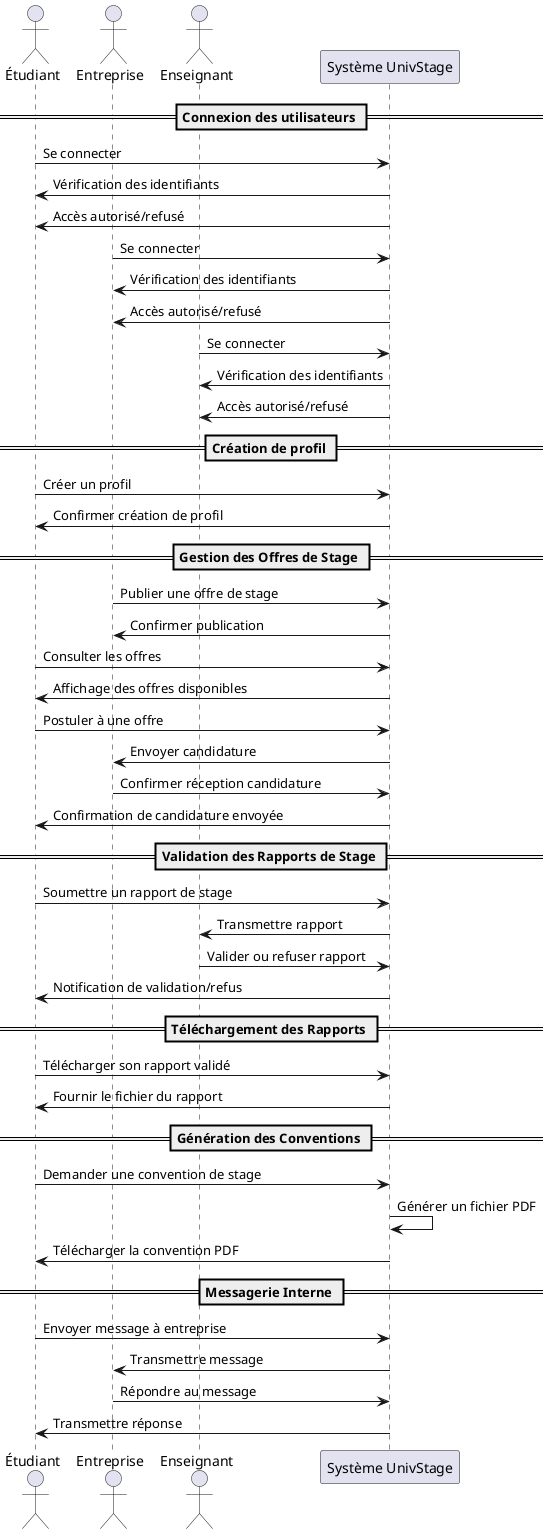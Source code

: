 @startuml
actor "Étudiant" as etudiant
actor "Entreprise" as entreprise
actor "Enseignant" as enseignant
participant "Système UnivStage" as systeme

== Connexion des utilisateurs ==
etudiant -> systeme : Se connecter
systeme -> etudiant : Vérification des identifiants
systeme -> etudiant : Accès autorisé/refusé

entreprise -> systeme : Se connecter
systeme -> entreprise : Vérification des identifiants
systeme -> entreprise : Accès autorisé/refusé

enseignant -> systeme : Se connecter
systeme -> enseignant : Vérification des identifiants
systeme -> enseignant : Accès autorisé/refusé

== Création de profil ==
etudiant -> systeme : Créer un profil
systeme -> etudiant : Confirmer création de profil

== Gestion des Offres de Stage ==
entreprise -> systeme : Publier une offre de stage
systeme -> entreprise : Confirmer publication

etudiant -> systeme : Consulter les offres
systeme -> etudiant : Affichage des offres disponibles

etudiant -> systeme : Postuler à une offre
systeme -> entreprise : Envoyer candidature
entreprise -> systeme : Confirmer réception candidature
systeme -> etudiant : Confirmation de candidature envoyée

== Validation des Rapports de Stage ==
etudiant -> systeme : Soumettre un rapport de stage
systeme -> enseignant : Transmettre rapport
enseignant -> systeme : Valider ou refuser rapport
systeme -> etudiant : Notification de validation/refus

== Téléchargement des Rapports ==
etudiant -> systeme : Télécharger son rapport validé
systeme -> etudiant : Fournir le fichier du rapport

== Génération des Conventions ==
etudiant -> systeme : Demander une convention de stage
systeme -> systeme : Générer un fichier PDF
systeme -> etudiant : Télécharger la convention PDF

== Messagerie Interne ==
etudiant -> systeme : Envoyer message à entreprise
systeme -> entreprise : Transmettre message
entreprise -> systeme : Répondre au message
systeme -> etudiant : Transmettre réponse




@enduml
